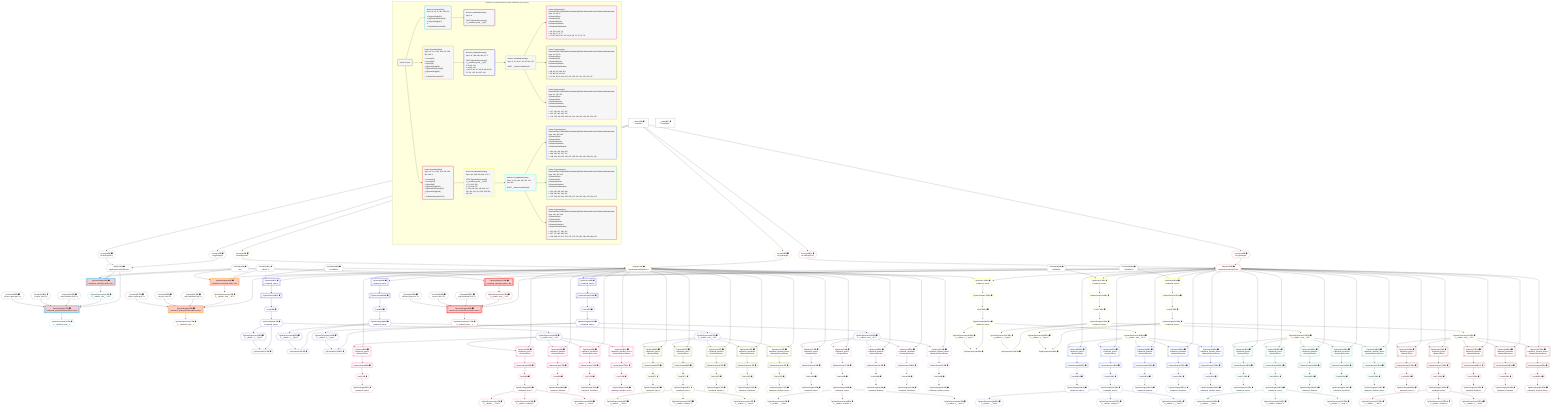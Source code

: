 %%{init: {'themeVariables': { 'fontSize': '12px'}}}%%
graph TD
    classDef path fill:#eee,stroke:#000,color:#000
    classDef plan fill:#fff,stroke-width:1px,color:#000
    classDef itemplan fill:#fff,stroke-width:2px,color:#000
    classDef unbatchedplan fill:#dff,stroke-width:1px,color:#000
    classDef sideeffectplan fill:#fcc,stroke-width:2px,color:#000
    classDef bucket fill:#f6f6f6,color:#000,stroke-width:2px,text-align:left


    %% plan dependencies
    Object15{{"Object[15∈0] ➊<br />ᐸ{pgSettings,withPgClient}ᐳ"}}:::plan
    Access13{{"Access[13∈0] ➊<br />ᐸ2.pgSettingsᐳ"}}:::plan
    Access14{{"Access[14∈0] ➊<br />ᐸ2.withPgClientᐳ"}}:::plan
    Access13 & Access14 --> Object15
    __Value2["__Value[2∈0] ➊<br />ᐸcontextᐳ"]:::plan
    __Value2 --> Access13
    __Value2 --> Access14
    __Value4["__Value[4∈0] ➊<br />ᐸrootValueᐳ"]:::plan
    Constant10{{"Constant[10∈0] ➊<br />ᐸ'POST'ᐳ"}}:::plan
    Constant11{{"Constant[11∈0] ➊<br />ᐸ2ᐳ"}}:::plan
    Constant292{{"Constant[292∈0] ➊<br />ᐸ'My Relational Post 1'ᐳ"}}:::plan
    Constant293{{"Constant[293∈0] ➊<br />ᐸ'A post, innit? 1'ᐳ"}}:::plan
    Constant294{{"Constant[294∈0] ➊<br />ᐸ'Such a great post. 1'ᐳ"}}:::plan
    Constant295{{"Constant[295∈0] ➊<br />ᐸ'My Relational Post 2'ᐳ"}}:::plan
    Constant296{{"Constant[296∈0] ➊<br />ᐸ'A post, innit? 2'ᐳ"}}:::plan
    Constant297{{"Constant[297∈0] ➊<br />ᐸ'Such a great post. 2'ᐳ"}}:::plan
    Constant298{{"Constant[298∈0] ➊<br />ᐸ1000000ᐳ"}}:::plan
    Constant299{{"Constant[299∈0] ➊<br />ᐸ1000001ᐳ"}}:::plan
    Constant300{{"Constant[300∈0] ➊<br />ᐸ1000002ᐳ"}}:::plan
    Constant301{{"Constant[301∈0] ➊<br />ᐸ'My Relational Post 3'ᐳ"}}:::plan
    Constant302{{"Constant[302∈0] ➊<br />ᐸ'A post, innit? 3'ᐳ"}}:::plan
    Constant303{{"Constant[303∈0] ➊<br />ᐸ'Such a great post. 3'ᐳ"}}:::plan
    PgInsertSingle17[["PgInsertSingle[17∈1] ➊<br />ᐸrelational_posts(id,title,description,note)ᐳ"]]:::sideeffectplan
    PgClassExpression16{{"PgClassExpression[16∈1] ➊<br />ᐸ__relation...ems__.”id”ᐳ"}}:::plan
    Object15 & PgClassExpression16 & Constant292 & Constant293 & Constant294 --> PgInsertSingle17
    PgInsertSingle12[["PgInsertSingle[12∈1] ➊<br />ᐸrelational_items(type,author_id)ᐳ"]]:::sideeffectplan
    Object15 & Constant10 & Constant11 --> PgInsertSingle12
    PgInsertSingle12 --> PgClassExpression16
    PgClassExpression21{{"PgClassExpression[21∈1] ➊<br />ᐸ__relational_posts__ᐳ"}}:::plan
    PgInsertSingle17 --> PgClassExpression21
    PgInsertSingle33[["PgInsertSingle[33∈3] ➊<br />ᐸrelational_posts(id,title,description,note)ᐳ"]]:::sideeffectplan
    Object31{{"Object[31∈3] ➊<br />ᐸ{pgSettings,withPgClient}ᐳ"}}:::plan
    PgClassExpression32{{"PgClassExpression[32∈3] ➊<br />ᐸ__relation...ems__.”id”ᐳ"}}:::plan
    Object31 & PgClassExpression32 & Constant295 & Constant296 & Constant297 --> PgInsertSingle33
    PgInsertSingle28[["PgInsertSingle[28∈3] ➊<br />ᐸrelational_items(type,author_id)ᐳ"]]:::sideeffectplan
    Object31 & Constant10 & Constant11 --> PgInsertSingle28
    Access29{{"Access[29∈3] ➊<br />ᐸ2.pgSettingsᐳ"}}:::plan
    Access30{{"Access[30∈3] ➊<br />ᐸ2.withPgClientᐳ"}}:::plan
    Access29 & Access30 --> Object31
    __Value2 --> Access29
    __Value2 --> Access30
    PgInsertSingle28 --> PgClassExpression32
    PgClassExpression37{{"PgClassExpression[37∈3] ➊<br />ᐸ__relational_posts__ᐳ"}}:::plan
    PgInsertSingle33 --> PgClassExpression37
    PgSelect39[["PgSelect[39∈4] ➊<br />ᐸrelational_itemsᐳ"]]:::plan
    Object31 & Constant298 --> PgSelect39
    PgPolymorphic47{{"PgPolymorphic[47∈4] ➊"}}:::plan
    PgSelectSingle45{{"PgSelectSingle[45∈4] ➊<br />ᐸrelational_itemsᐳ"}}:::plan
    PgClassExpression46{{"PgClassExpression[46∈4] ➊<br />ᐸ__relation...s__.”type”ᐳ"}}:::plan
    PgSelectSingle45 & PgClassExpression46 --> PgPolymorphic47
    PgSelect80[["PgSelect[80∈4] ➊<br />ᐸrelational_itemsᐳ"]]:::plan
    Object31 & Constant299 --> PgSelect80
    PgPolymorphic86{{"PgPolymorphic[86∈4] ➊"}}:::plan
    PgSelectSingle84{{"PgSelectSingle[84∈4] ➊<br />ᐸrelational_itemsᐳ"}}:::plan
    PgClassExpression85{{"PgClassExpression[85∈4] ➊<br />ᐸ__relation...s__.”type”ᐳ"}}:::plan
    PgSelectSingle84 & PgClassExpression85 --> PgPolymorphic86
    PgSelect119[["PgSelect[119∈4] ➊<br />ᐸrelational_itemsᐳ"]]:::plan
    Object31 & Constant300 --> PgSelect119
    PgPolymorphic125{{"PgPolymorphic[125∈4] ➊"}}:::plan
    PgSelectSingle123{{"PgSelectSingle[123∈4] ➊<br />ᐸrelational_itemsᐳ"}}:::plan
    PgClassExpression124{{"PgClassExpression[124∈4] ➊<br />ᐸ__relation...s__.”type”ᐳ"}}:::plan
    PgSelectSingle123 & PgClassExpression124 --> PgPolymorphic125
    First43{{"First[43∈4] ➊"}}:::plan
    PgSelectRows44[["PgSelectRows[44∈4] ➊"]]:::plan
    PgSelectRows44 --> First43
    PgSelect39 --> PgSelectRows44
    First43 --> PgSelectSingle45
    PgSelectSingle45 --> PgClassExpression46
    PgClassExpression48{{"PgClassExpression[48∈4] ➊<br />ᐸ__relation...ems__.”id”ᐳ"}}:::plan
    PgSelectSingle45 --> PgClassExpression48
    First82{{"First[82∈4] ➊"}}:::plan
    PgSelectRows83[["PgSelectRows[83∈4] ➊"]]:::plan
    PgSelectRows83 --> First82
    PgSelect80 --> PgSelectRows83
    First82 --> PgSelectSingle84
    PgSelectSingle84 --> PgClassExpression85
    PgClassExpression87{{"PgClassExpression[87∈4] ➊<br />ᐸ__relation...ems__.”id”ᐳ"}}:::plan
    PgSelectSingle84 --> PgClassExpression87
    First121{{"First[121∈4] ➊"}}:::plan
    PgSelectRows122[["PgSelectRows[122∈4] ➊"]]:::plan
    PgSelectRows122 --> First121
    PgSelect119 --> PgSelectRows122
    First121 --> PgSelectSingle123
    PgSelectSingle123 --> PgClassExpression124
    PgClassExpression126{{"PgClassExpression[126∈4] ➊<br />ᐸ__relation...ems__.”id”ᐳ"}}:::plan
    PgSelectSingle123 --> PgClassExpression126
    PgSelect49[["PgSelect[49∈6] ➊<br />ᐸrelational_topicsᐳ<br />ᐳRelationalTopic"]]:::plan
    Object31 & PgClassExpression48 --> PgSelect49
    PgSelect56[["PgSelect[56∈6] ➊<br />ᐸrelational_postsᐳ<br />ᐳRelationalPost"]]:::plan
    Object31 & PgClassExpression48 --> PgSelect56
    PgSelect64[["PgSelect[64∈6] ➊<br />ᐸrelational_dividersᐳ<br />ᐳRelationalDivider"]]:::plan
    Object31 & PgClassExpression48 --> PgSelect64
    PgSelect69[["PgSelect[69∈6] ➊<br />ᐸrelational_checklistsᐳ<br />ᐳRelationalChecklist"]]:::plan
    Object31 & PgClassExpression48 --> PgSelect69
    PgSelect74[["PgSelect[74∈6] ➊<br />ᐸrelational_checklist_itemsᐳ<br />ᐳRelationalChecklistItem"]]:::plan
    Object31 & PgClassExpression48 --> PgSelect74
    First53{{"First[53∈6] ➊"}}:::plan
    PgSelectRows54[["PgSelectRows[54∈6] ➊"]]:::plan
    PgSelectRows54 --> First53
    PgSelect49 --> PgSelectRows54
    PgSelectSingle55{{"PgSelectSingle[55∈6] ➊<br />ᐸrelational_topicsᐳ"}}:::plan
    First53 --> PgSelectSingle55
    First58{{"First[58∈6] ➊"}}:::plan
    PgSelectRows59[["PgSelectRows[59∈6] ➊"]]:::plan
    PgSelectRows59 --> First58
    PgSelect56 --> PgSelectRows59
    PgSelectSingle60{{"PgSelectSingle[60∈6] ➊<br />ᐸrelational_postsᐳ"}}:::plan
    First58 --> PgSelectSingle60
    PgClassExpression61{{"PgClassExpression[61∈6] ➊<br />ᐸ__relation...__.”title”ᐳ"}}:::plan
    PgSelectSingle60 --> PgClassExpression61
    PgClassExpression62{{"PgClassExpression[62∈6] ➊<br />ᐸ__relation...scription”ᐳ"}}:::plan
    PgSelectSingle60 --> PgClassExpression62
    PgClassExpression63{{"PgClassExpression[63∈6] ➊<br />ᐸ__relation...s__.”note”ᐳ"}}:::plan
    PgSelectSingle60 --> PgClassExpression63
    First66{{"First[66∈6] ➊"}}:::plan
    PgSelectRows67[["PgSelectRows[67∈6] ➊"]]:::plan
    PgSelectRows67 --> First66
    PgSelect64 --> PgSelectRows67
    PgSelectSingle68{{"PgSelectSingle[68∈6] ➊<br />ᐸrelational_dividersᐳ"}}:::plan
    First66 --> PgSelectSingle68
    First71{{"First[71∈6] ➊"}}:::plan
    PgSelectRows72[["PgSelectRows[72∈6] ➊"]]:::plan
    PgSelectRows72 --> First71
    PgSelect69 --> PgSelectRows72
    PgSelectSingle73{{"PgSelectSingle[73∈6] ➊<br />ᐸrelational_checklistsᐳ"}}:::plan
    First71 --> PgSelectSingle73
    First76{{"First[76∈6] ➊"}}:::plan
    PgSelectRows77[["PgSelectRows[77∈6] ➊"]]:::plan
    PgSelectRows77 --> First76
    PgSelect74 --> PgSelectRows77
    PgSelectSingle78{{"PgSelectSingle[78∈6] ➊<br />ᐸrelational_checklist_itemsᐳ"}}:::plan
    First76 --> PgSelectSingle78
    PgSelect88[["PgSelect[88∈7] ➊<br />ᐸrelational_topicsᐳ<br />ᐳRelationalTopic"]]:::plan
    Object31 & PgClassExpression87 --> PgSelect88
    PgSelect95[["PgSelect[95∈7] ➊<br />ᐸrelational_postsᐳ<br />ᐳRelationalPost"]]:::plan
    Object31 & PgClassExpression87 --> PgSelect95
    PgSelect103[["PgSelect[103∈7] ➊<br />ᐸrelational_dividersᐳ<br />ᐳRelationalDivider"]]:::plan
    Object31 & PgClassExpression87 --> PgSelect103
    PgSelect108[["PgSelect[108∈7] ➊<br />ᐸrelational_checklistsᐳ<br />ᐳRelationalChecklist"]]:::plan
    Object31 & PgClassExpression87 --> PgSelect108
    PgSelect113[["PgSelect[113∈7] ➊<br />ᐸrelational_checklist_itemsᐳ<br />ᐳRelationalChecklistItem"]]:::plan
    Object31 & PgClassExpression87 --> PgSelect113
    First92{{"First[92∈7] ➊"}}:::plan
    PgSelectRows93[["PgSelectRows[93∈7] ➊"]]:::plan
    PgSelectRows93 --> First92
    PgSelect88 --> PgSelectRows93
    PgSelectSingle94{{"PgSelectSingle[94∈7] ➊<br />ᐸrelational_topicsᐳ"}}:::plan
    First92 --> PgSelectSingle94
    First97{{"First[97∈7] ➊"}}:::plan
    PgSelectRows98[["PgSelectRows[98∈7] ➊"]]:::plan
    PgSelectRows98 --> First97
    PgSelect95 --> PgSelectRows98
    PgSelectSingle99{{"PgSelectSingle[99∈7] ➊<br />ᐸrelational_postsᐳ"}}:::plan
    First97 --> PgSelectSingle99
    PgClassExpression100{{"PgClassExpression[100∈7] ➊<br />ᐸ__relation...__.”title”ᐳ"}}:::plan
    PgSelectSingle99 --> PgClassExpression100
    PgClassExpression101{{"PgClassExpression[101∈7] ➊<br />ᐸ__relation...scription”ᐳ"}}:::plan
    PgSelectSingle99 --> PgClassExpression101
    PgClassExpression102{{"PgClassExpression[102∈7] ➊<br />ᐸ__relation...s__.”note”ᐳ"}}:::plan
    PgSelectSingle99 --> PgClassExpression102
    First105{{"First[105∈7] ➊"}}:::plan
    PgSelectRows106[["PgSelectRows[106∈7] ➊"]]:::plan
    PgSelectRows106 --> First105
    PgSelect103 --> PgSelectRows106
    PgSelectSingle107{{"PgSelectSingle[107∈7] ➊<br />ᐸrelational_dividersᐳ"}}:::plan
    First105 --> PgSelectSingle107
    First110{{"First[110∈7] ➊"}}:::plan
    PgSelectRows111[["PgSelectRows[111∈7] ➊"]]:::plan
    PgSelectRows111 --> First110
    PgSelect108 --> PgSelectRows111
    PgSelectSingle112{{"PgSelectSingle[112∈7] ➊<br />ᐸrelational_checklistsᐳ"}}:::plan
    First110 --> PgSelectSingle112
    First115{{"First[115∈7] ➊"}}:::plan
    PgSelectRows116[["PgSelectRows[116∈7] ➊"]]:::plan
    PgSelectRows116 --> First115
    PgSelect113 --> PgSelectRows116
    PgSelectSingle117{{"PgSelectSingle[117∈7] ➊<br />ᐸrelational_checklist_itemsᐳ"}}:::plan
    First115 --> PgSelectSingle117
    PgSelect127[["PgSelect[127∈8] ➊<br />ᐸrelational_topicsᐳ<br />ᐳRelationalTopic"]]:::plan
    Object31 & PgClassExpression126 --> PgSelect127
    PgSelect134[["PgSelect[134∈8] ➊<br />ᐸrelational_postsᐳ<br />ᐳRelationalPost"]]:::plan
    Object31 & PgClassExpression126 --> PgSelect134
    PgSelect142[["PgSelect[142∈8] ➊<br />ᐸrelational_dividersᐳ<br />ᐳRelationalDivider"]]:::plan
    Object31 & PgClassExpression126 --> PgSelect142
    PgSelect147[["PgSelect[147∈8] ➊<br />ᐸrelational_checklistsᐳ<br />ᐳRelationalChecklist"]]:::plan
    Object31 & PgClassExpression126 --> PgSelect147
    PgSelect152[["PgSelect[152∈8] ➊<br />ᐸrelational_checklist_itemsᐳ<br />ᐳRelationalChecklistItem"]]:::plan
    Object31 & PgClassExpression126 --> PgSelect152
    First131{{"First[131∈8] ➊"}}:::plan
    PgSelectRows132[["PgSelectRows[132∈8] ➊"]]:::plan
    PgSelectRows132 --> First131
    PgSelect127 --> PgSelectRows132
    PgSelectSingle133{{"PgSelectSingle[133∈8] ➊<br />ᐸrelational_topicsᐳ"}}:::plan
    First131 --> PgSelectSingle133
    First136{{"First[136∈8] ➊"}}:::plan
    PgSelectRows137[["PgSelectRows[137∈8] ➊"]]:::plan
    PgSelectRows137 --> First136
    PgSelect134 --> PgSelectRows137
    PgSelectSingle138{{"PgSelectSingle[138∈8] ➊<br />ᐸrelational_postsᐳ"}}:::plan
    First136 --> PgSelectSingle138
    PgClassExpression139{{"PgClassExpression[139∈8] ➊<br />ᐸ__relation...__.”title”ᐳ"}}:::plan
    PgSelectSingle138 --> PgClassExpression139
    PgClassExpression140{{"PgClassExpression[140∈8] ➊<br />ᐸ__relation...scription”ᐳ"}}:::plan
    PgSelectSingle138 --> PgClassExpression140
    PgClassExpression141{{"PgClassExpression[141∈8] ➊<br />ᐸ__relation...s__.”note”ᐳ"}}:::plan
    PgSelectSingle138 --> PgClassExpression141
    First144{{"First[144∈8] ➊"}}:::plan
    PgSelectRows145[["PgSelectRows[145∈8] ➊"]]:::plan
    PgSelectRows145 --> First144
    PgSelect142 --> PgSelectRows145
    PgSelectSingle146{{"PgSelectSingle[146∈8] ➊<br />ᐸrelational_dividersᐳ"}}:::plan
    First144 --> PgSelectSingle146
    First149{{"First[149∈8] ➊"}}:::plan
    PgSelectRows150[["PgSelectRows[150∈8] ➊"]]:::plan
    PgSelectRows150 --> First149
    PgSelect147 --> PgSelectRows150
    PgSelectSingle151{{"PgSelectSingle[151∈8] ➊<br />ᐸrelational_checklistsᐳ"}}:::plan
    First149 --> PgSelectSingle151
    First154{{"First[154∈8] ➊"}}:::plan
    PgSelectRows155[["PgSelectRows[155∈8] ➊"]]:::plan
    PgSelectRows155 --> First154
    PgSelect152 --> PgSelectRows155
    PgSelectSingle156{{"PgSelectSingle[156∈8] ➊<br />ᐸrelational_checklist_itemsᐳ"}}:::plan
    First154 --> PgSelectSingle156
    PgInsertSingle168[["PgInsertSingle[168∈9] ➊<br />ᐸrelational_posts(id,title,description,note)ᐳ"]]:::sideeffectplan
    Object166{{"Object[166∈9] ➊<br />ᐸ{pgSettings,withPgClient}ᐳ"}}:::plan
    PgClassExpression167{{"PgClassExpression[167∈9] ➊<br />ᐸ__relation...ems__.”id”ᐳ"}}:::plan
    Object166 & PgClassExpression167 & Constant301 & Constant302 & Constant303 --> PgInsertSingle168
    PgInsertSingle163[["PgInsertSingle[163∈9] ➊<br />ᐸrelational_items(type,author_id)ᐳ"]]:::sideeffectplan
    Object166 & Constant10 & Constant11 --> PgInsertSingle163
    Access164{{"Access[164∈9] ➊<br />ᐸ2.pgSettingsᐳ"}}:::plan
    Access165{{"Access[165∈9] ➊<br />ᐸ2.withPgClientᐳ"}}:::plan
    Access164 & Access165 --> Object166
    __Value2 --> Access164
    __Value2 --> Access165
    PgInsertSingle163 --> PgClassExpression167
    PgClassExpression172{{"PgClassExpression[172∈9] ➊<br />ᐸ__relational_posts__ᐳ"}}:::plan
    PgInsertSingle168 --> PgClassExpression172
    PgSelect174[["PgSelect[174∈10] ➊<br />ᐸrelational_itemsᐳ"]]:::plan
    Object166 & Constant298 --> PgSelect174
    PgPolymorphic182{{"PgPolymorphic[182∈10] ➊"}}:::plan
    PgSelectSingle180{{"PgSelectSingle[180∈10] ➊<br />ᐸrelational_itemsᐳ"}}:::plan
    PgClassExpression181{{"PgClassExpression[181∈10] ➊<br />ᐸ__relation...s__.”type”ᐳ"}}:::plan
    PgSelectSingle180 & PgClassExpression181 --> PgPolymorphic182
    PgSelect215[["PgSelect[215∈10] ➊<br />ᐸrelational_itemsᐳ"]]:::plan
    Object166 & Constant299 --> PgSelect215
    PgPolymorphic221{{"PgPolymorphic[221∈10] ➊"}}:::plan
    PgSelectSingle219{{"PgSelectSingle[219∈10] ➊<br />ᐸrelational_itemsᐳ"}}:::plan
    PgClassExpression220{{"PgClassExpression[220∈10] ➊<br />ᐸ__relation...s__.”type”ᐳ"}}:::plan
    PgSelectSingle219 & PgClassExpression220 --> PgPolymorphic221
    PgSelect254[["PgSelect[254∈10] ➊<br />ᐸrelational_itemsᐳ"]]:::plan
    Object166 & Constant300 --> PgSelect254
    PgPolymorphic260{{"PgPolymorphic[260∈10] ➊"}}:::plan
    PgSelectSingle258{{"PgSelectSingle[258∈10] ➊<br />ᐸrelational_itemsᐳ"}}:::plan
    PgClassExpression259{{"PgClassExpression[259∈10] ➊<br />ᐸ__relation...s__.”type”ᐳ"}}:::plan
    PgSelectSingle258 & PgClassExpression259 --> PgPolymorphic260
    First178{{"First[178∈10] ➊"}}:::plan
    PgSelectRows179[["PgSelectRows[179∈10] ➊"]]:::plan
    PgSelectRows179 --> First178
    PgSelect174 --> PgSelectRows179
    First178 --> PgSelectSingle180
    PgSelectSingle180 --> PgClassExpression181
    PgClassExpression183{{"PgClassExpression[183∈10] ➊<br />ᐸ__relation...ems__.”id”ᐳ"}}:::plan
    PgSelectSingle180 --> PgClassExpression183
    First217{{"First[217∈10] ➊"}}:::plan
    PgSelectRows218[["PgSelectRows[218∈10] ➊"]]:::plan
    PgSelectRows218 --> First217
    PgSelect215 --> PgSelectRows218
    First217 --> PgSelectSingle219
    PgSelectSingle219 --> PgClassExpression220
    PgClassExpression222{{"PgClassExpression[222∈10] ➊<br />ᐸ__relation...ems__.”id”ᐳ"}}:::plan
    PgSelectSingle219 --> PgClassExpression222
    First256{{"First[256∈10] ➊"}}:::plan
    PgSelectRows257[["PgSelectRows[257∈10] ➊"]]:::plan
    PgSelectRows257 --> First256
    PgSelect254 --> PgSelectRows257
    First256 --> PgSelectSingle258
    PgSelectSingle258 --> PgClassExpression259
    PgClassExpression261{{"PgClassExpression[261∈10] ➊<br />ᐸ__relation...ems__.”id”ᐳ"}}:::plan
    PgSelectSingle258 --> PgClassExpression261
    PgSelect184[["PgSelect[184∈12] ➊<br />ᐸrelational_topicsᐳ<br />ᐳRelationalTopic"]]:::plan
    Object166 & PgClassExpression183 --> PgSelect184
    PgSelect191[["PgSelect[191∈12] ➊<br />ᐸrelational_postsᐳ<br />ᐳRelationalPost"]]:::plan
    Object166 & PgClassExpression183 --> PgSelect191
    PgSelect199[["PgSelect[199∈12] ➊<br />ᐸrelational_dividersᐳ<br />ᐳRelationalDivider"]]:::plan
    Object166 & PgClassExpression183 --> PgSelect199
    PgSelect204[["PgSelect[204∈12] ➊<br />ᐸrelational_checklistsᐳ<br />ᐳRelationalChecklist"]]:::plan
    Object166 & PgClassExpression183 --> PgSelect204
    PgSelect209[["PgSelect[209∈12] ➊<br />ᐸrelational_checklist_itemsᐳ<br />ᐳRelationalChecklistItem"]]:::plan
    Object166 & PgClassExpression183 --> PgSelect209
    First188{{"First[188∈12] ➊"}}:::plan
    PgSelectRows189[["PgSelectRows[189∈12] ➊"]]:::plan
    PgSelectRows189 --> First188
    PgSelect184 --> PgSelectRows189
    PgSelectSingle190{{"PgSelectSingle[190∈12] ➊<br />ᐸrelational_topicsᐳ"}}:::plan
    First188 --> PgSelectSingle190
    First193{{"First[193∈12] ➊"}}:::plan
    PgSelectRows194[["PgSelectRows[194∈12] ➊"]]:::plan
    PgSelectRows194 --> First193
    PgSelect191 --> PgSelectRows194
    PgSelectSingle195{{"PgSelectSingle[195∈12] ➊<br />ᐸrelational_postsᐳ"}}:::plan
    First193 --> PgSelectSingle195
    PgClassExpression196{{"PgClassExpression[196∈12] ➊<br />ᐸ__relation...__.”title”ᐳ"}}:::plan
    PgSelectSingle195 --> PgClassExpression196
    PgClassExpression197{{"PgClassExpression[197∈12] ➊<br />ᐸ__relation...scription”ᐳ"}}:::plan
    PgSelectSingle195 --> PgClassExpression197
    PgClassExpression198{{"PgClassExpression[198∈12] ➊<br />ᐸ__relation...s__.”note”ᐳ"}}:::plan
    PgSelectSingle195 --> PgClassExpression198
    First201{{"First[201∈12] ➊"}}:::plan
    PgSelectRows202[["PgSelectRows[202∈12] ➊"]]:::plan
    PgSelectRows202 --> First201
    PgSelect199 --> PgSelectRows202
    PgSelectSingle203{{"PgSelectSingle[203∈12] ➊<br />ᐸrelational_dividersᐳ"}}:::plan
    First201 --> PgSelectSingle203
    First206{{"First[206∈12] ➊"}}:::plan
    PgSelectRows207[["PgSelectRows[207∈12] ➊"]]:::plan
    PgSelectRows207 --> First206
    PgSelect204 --> PgSelectRows207
    PgSelectSingle208{{"PgSelectSingle[208∈12] ➊<br />ᐸrelational_checklistsᐳ"}}:::plan
    First206 --> PgSelectSingle208
    First211{{"First[211∈12] ➊"}}:::plan
    PgSelectRows212[["PgSelectRows[212∈12] ➊"]]:::plan
    PgSelectRows212 --> First211
    PgSelect209 --> PgSelectRows212
    PgSelectSingle213{{"PgSelectSingle[213∈12] ➊<br />ᐸrelational_checklist_itemsᐳ"}}:::plan
    First211 --> PgSelectSingle213
    PgSelect223[["PgSelect[223∈13] ➊<br />ᐸrelational_topicsᐳ<br />ᐳRelationalTopic"]]:::plan
    Object166 & PgClassExpression222 --> PgSelect223
    PgSelect230[["PgSelect[230∈13] ➊<br />ᐸrelational_postsᐳ<br />ᐳRelationalPost"]]:::plan
    Object166 & PgClassExpression222 --> PgSelect230
    PgSelect238[["PgSelect[238∈13] ➊<br />ᐸrelational_dividersᐳ<br />ᐳRelationalDivider"]]:::plan
    Object166 & PgClassExpression222 --> PgSelect238
    PgSelect243[["PgSelect[243∈13] ➊<br />ᐸrelational_checklistsᐳ<br />ᐳRelationalChecklist"]]:::plan
    Object166 & PgClassExpression222 --> PgSelect243
    PgSelect248[["PgSelect[248∈13] ➊<br />ᐸrelational_checklist_itemsᐳ<br />ᐳRelationalChecklistItem"]]:::plan
    Object166 & PgClassExpression222 --> PgSelect248
    First227{{"First[227∈13] ➊"}}:::plan
    PgSelectRows228[["PgSelectRows[228∈13] ➊"]]:::plan
    PgSelectRows228 --> First227
    PgSelect223 --> PgSelectRows228
    PgSelectSingle229{{"PgSelectSingle[229∈13] ➊<br />ᐸrelational_topicsᐳ"}}:::plan
    First227 --> PgSelectSingle229
    First232{{"First[232∈13] ➊"}}:::plan
    PgSelectRows233[["PgSelectRows[233∈13] ➊"]]:::plan
    PgSelectRows233 --> First232
    PgSelect230 --> PgSelectRows233
    PgSelectSingle234{{"PgSelectSingle[234∈13] ➊<br />ᐸrelational_postsᐳ"}}:::plan
    First232 --> PgSelectSingle234
    PgClassExpression235{{"PgClassExpression[235∈13] ➊<br />ᐸ__relation...__.”title”ᐳ"}}:::plan
    PgSelectSingle234 --> PgClassExpression235
    PgClassExpression236{{"PgClassExpression[236∈13] ➊<br />ᐸ__relation...scription”ᐳ"}}:::plan
    PgSelectSingle234 --> PgClassExpression236
    PgClassExpression237{{"PgClassExpression[237∈13] ➊<br />ᐸ__relation...s__.”note”ᐳ"}}:::plan
    PgSelectSingle234 --> PgClassExpression237
    First240{{"First[240∈13] ➊"}}:::plan
    PgSelectRows241[["PgSelectRows[241∈13] ➊"]]:::plan
    PgSelectRows241 --> First240
    PgSelect238 --> PgSelectRows241
    PgSelectSingle242{{"PgSelectSingle[242∈13] ➊<br />ᐸrelational_dividersᐳ"}}:::plan
    First240 --> PgSelectSingle242
    First245{{"First[245∈13] ➊"}}:::plan
    PgSelectRows246[["PgSelectRows[246∈13] ➊"]]:::plan
    PgSelectRows246 --> First245
    PgSelect243 --> PgSelectRows246
    PgSelectSingle247{{"PgSelectSingle[247∈13] ➊<br />ᐸrelational_checklistsᐳ"}}:::plan
    First245 --> PgSelectSingle247
    First250{{"First[250∈13] ➊"}}:::plan
    PgSelectRows251[["PgSelectRows[251∈13] ➊"]]:::plan
    PgSelectRows251 --> First250
    PgSelect248 --> PgSelectRows251
    PgSelectSingle252{{"PgSelectSingle[252∈13] ➊<br />ᐸrelational_checklist_itemsᐳ"}}:::plan
    First250 --> PgSelectSingle252
    PgSelect262[["PgSelect[262∈14] ➊<br />ᐸrelational_topicsᐳ<br />ᐳRelationalTopic"]]:::plan
    Object166 & PgClassExpression261 --> PgSelect262
    PgSelect269[["PgSelect[269∈14] ➊<br />ᐸrelational_postsᐳ<br />ᐳRelationalPost"]]:::plan
    Object166 & PgClassExpression261 --> PgSelect269
    PgSelect277[["PgSelect[277∈14] ➊<br />ᐸrelational_dividersᐳ<br />ᐳRelationalDivider"]]:::plan
    Object166 & PgClassExpression261 --> PgSelect277
    PgSelect282[["PgSelect[282∈14] ➊<br />ᐸrelational_checklistsᐳ<br />ᐳRelationalChecklist"]]:::plan
    Object166 & PgClassExpression261 --> PgSelect282
    PgSelect287[["PgSelect[287∈14] ➊<br />ᐸrelational_checklist_itemsᐳ<br />ᐳRelationalChecklistItem"]]:::plan
    Object166 & PgClassExpression261 --> PgSelect287
    First266{{"First[266∈14] ➊"}}:::plan
    PgSelectRows267[["PgSelectRows[267∈14] ➊"]]:::plan
    PgSelectRows267 --> First266
    PgSelect262 --> PgSelectRows267
    PgSelectSingle268{{"PgSelectSingle[268∈14] ➊<br />ᐸrelational_topicsᐳ"}}:::plan
    First266 --> PgSelectSingle268
    First271{{"First[271∈14] ➊"}}:::plan
    PgSelectRows272[["PgSelectRows[272∈14] ➊"]]:::plan
    PgSelectRows272 --> First271
    PgSelect269 --> PgSelectRows272
    PgSelectSingle273{{"PgSelectSingle[273∈14] ➊<br />ᐸrelational_postsᐳ"}}:::plan
    First271 --> PgSelectSingle273
    PgClassExpression274{{"PgClassExpression[274∈14] ➊<br />ᐸ__relation...__.”title”ᐳ"}}:::plan
    PgSelectSingle273 --> PgClassExpression274
    PgClassExpression275{{"PgClassExpression[275∈14] ➊<br />ᐸ__relation...scription”ᐳ"}}:::plan
    PgSelectSingle273 --> PgClassExpression275
    PgClassExpression276{{"PgClassExpression[276∈14] ➊<br />ᐸ__relation...s__.”note”ᐳ"}}:::plan
    PgSelectSingle273 --> PgClassExpression276
    First279{{"First[279∈14] ➊"}}:::plan
    PgSelectRows280[["PgSelectRows[280∈14] ➊"]]:::plan
    PgSelectRows280 --> First279
    PgSelect277 --> PgSelectRows280
    PgSelectSingle281{{"PgSelectSingle[281∈14] ➊<br />ᐸrelational_dividersᐳ"}}:::plan
    First279 --> PgSelectSingle281
    First284{{"First[284∈14] ➊"}}:::plan
    PgSelectRows285[["PgSelectRows[285∈14] ➊"]]:::plan
    PgSelectRows285 --> First284
    PgSelect282 --> PgSelectRows285
    PgSelectSingle286{{"PgSelectSingle[286∈14] ➊<br />ᐸrelational_checklistsᐳ"}}:::plan
    First284 --> PgSelectSingle286
    First289{{"First[289∈14] ➊"}}:::plan
    PgSelectRows290[["PgSelectRows[290∈14] ➊"]]:::plan
    PgSelectRows290 --> First289
    PgSelect287 --> PgSelectRows290
    PgSelectSingle291{{"PgSelectSingle[291∈14] ➊<br />ᐸrelational_checklist_itemsᐳ"}}:::plan
    First289 --> PgSelectSingle291

    %% define steps

    subgraph "Buckets for mutations/basics/create-relational-post-no-query"
    Bucket0("Bucket 0 (root)"):::bucket
    classDef bucket0 stroke:#696969
    class Bucket0,__Value2,__Value4,Constant10,Constant11,Access13,Access14,Object15,Constant292,Constant293,Constant294,Constant295,Constant296,Constant297,Constant298,Constant299,Constant300,Constant301,Constant302,Constant303 bucket0
    Bucket1("Bucket 1 (mutationField)<br />Deps: 15, 10, 11, 292, 293, 294<br /><br />1: PgInsertSingle[12]<br />2: PgClassExpression[16]<br />3: PgInsertSingle[17]<br />4: <br />ᐳ: PgClassExpression[21]"):::bucket
    classDef bucket1 stroke:#00bfff
    class Bucket1,PgInsertSingle12,PgClassExpression16,PgInsertSingle17,PgClassExpression21 bucket1
    Bucket2("Bucket 2 (nullableBoundary)<br />Deps: 21<br /><br />ROOT PgClassExpression{1}ᐸ__relational_posts__ᐳ[21]"):::bucket
    classDef bucket2 stroke:#7f007f
    class Bucket2 bucket2
    Bucket3("Bucket 3 (mutationField)<br />Deps: 10, 11, 2, 295, 296, 297, 298, 299, 300, 4<br /><br />1: Access[29]<br />2: Access[30]<br />3: Object[31]<br />4: PgInsertSingle[28]<br />5: PgClassExpression[32]<br />6: PgInsertSingle[33]<br />7: <br />ᐳ: PgClassExpression[37]"):::bucket
    classDef bucket3 stroke:#ffa500
    class Bucket3,PgInsertSingle28,Access29,Access30,Object31,PgClassExpression32,PgInsertSingle33,PgClassExpression37 bucket3
    Bucket4("Bucket 4 (nullableBoundary)<br />Deps: 31, 298, 299, 300, 37, 4<br /><br />ROOT PgClassExpression{3}ᐸ__relational_posts__ᐳ[37]<br />1: 39, 80, 119<br />2: 44, 83, 122<br />ᐳ: 43, 45, 46, 47, 48, 82, 84, 85, 86, 87, 121, 123, 124, 125, 126"):::bucket
    classDef bucket4 stroke:#0000ff
    class Bucket4,PgSelect39,First43,PgSelectRows44,PgSelectSingle45,PgClassExpression46,PgPolymorphic47,PgClassExpression48,PgSelect80,First82,PgSelectRows83,PgSelectSingle84,PgClassExpression85,PgPolymorphic86,PgClassExpression87,PgSelect119,First121,PgSelectRows122,PgSelectSingle123,PgClassExpression124,PgPolymorphic125,PgClassExpression126 bucket4
    Bucket5("Bucket 5 (nullableBoundary)<br />Deps: 4, 31, 48, 47, 87, 86, 126, 125<br /><br />ROOT __ValueᐸrootValueᐳ[4]"):::bucket
    classDef bucket5 stroke:#7fff00
    class Bucket5 bucket5
    Bucket6("Bucket 6 (polymorphic)<br />RelationalTopic,RelationalPost,RelationalDivider,RelationalChecklist,RelationalChecklistItem<br />Deps: 31, 48, 47<br />ᐳRelationalTopic<br />ᐳRelationalPost<br />ᐳRelationalDivider<br />ᐳRelationalChecklist<br />ᐳRelationalChecklistItem<br /><br />1: 49, 56, 64, 69, 74<br />2: 54, 59, 67, 72, 77<br />ᐳ: 53, 55, 58, 60, 61, 62, 63, 66, 68, 71, 73, 76, 78"):::bucket
    classDef bucket6 stroke:#ff1493
    class Bucket6,PgSelect49,First53,PgSelectRows54,PgSelectSingle55,PgSelect56,First58,PgSelectRows59,PgSelectSingle60,PgClassExpression61,PgClassExpression62,PgClassExpression63,PgSelect64,First66,PgSelectRows67,PgSelectSingle68,PgSelect69,First71,PgSelectRows72,PgSelectSingle73,PgSelect74,First76,PgSelectRows77,PgSelectSingle78 bucket6
    Bucket7("Bucket 7 (polymorphic)<br />RelationalTopic,RelationalPost,RelationalDivider,RelationalChecklist,RelationalChecklistItem<br />Deps: 31, 87, 86<br />ᐳRelationalTopic<br />ᐳRelationalPost<br />ᐳRelationalDivider<br />ᐳRelationalChecklist<br />ᐳRelationalChecklistItem<br /><br />1: 88, 95, 103, 108, 113<br />2: 93, 98, 106, 111, 116<br />ᐳ: 92, 94, 97, 99, 100, 101, 102, 105, 107, 110, 112, 115, 117"):::bucket
    classDef bucket7 stroke:#808000
    class Bucket7,PgSelect88,First92,PgSelectRows93,PgSelectSingle94,PgSelect95,First97,PgSelectRows98,PgSelectSingle99,PgClassExpression100,PgClassExpression101,PgClassExpression102,PgSelect103,First105,PgSelectRows106,PgSelectSingle107,PgSelect108,First110,PgSelectRows111,PgSelectSingle112,PgSelect113,First115,PgSelectRows116,PgSelectSingle117 bucket7
    Bucket8("Bucket 8 (polymorphic)<br />RelationalTopic,RelationalPost,RelationalDivider,RelationalChecklist,RelationalChecklistItem<br />Deps: 31, 126, 125<br />ᐳRelationalTopic<br />ᐳRelationalPost<br />ᐳRelationalDivider<br />ᐳRelationalChecklist<br />ᐳRelationalChecklistItem<br /><br />1: 127, 134, 142, 147, 152<br />2: 132, 137, 145, 150, 155<br />ᐳ: 131, 133, 136, 138, 139, 140, 141, 144, 146, 149, 151, 154, 156"):::bucket
    classDef bucket8 stroke:#dda0dd
    class Bucket8,PgSelect127,First131,PgSelectRows132,PgSelectSingle133,PgSelect134,First136,PgSelectRows137,PgSelectSingle138,PgClassExpression139,PgClassExpression140,PgClassExpression141,PgSelect142,First144,PgSelectRows145,PgSelectSingle146,PgSelect147,First149,PgSelectRows150,PgSelectSingle151,PgSelect152,First154,PgSelectRows155,PgSelectSingle156 bucket8
    Bucket9("Bucket 9 (mutationField)<br />Deps: 10, 11, 2, 301, 302, 303, 298, 299, 300, 4<br /><br />1: Access[164]<br />2: Access[165]<br />3: Object[166]<br />4: PgInsertSingle[163]<br />5: PgClassExpression[167]<br />6: PgInsertSingle[168]<br />7: <br />ᐳ: PgClassExpression[172]"):::bucket
    classDef bucket9 stroke:#ff0000
    class Bucket9,PgInsertSingle163,Access164,Access165,Object166,PgClassExpression167,PgInsertSingle168,PgClassExpression172 bucket9
    Bucket10("Bucket 10 (nullableBoundary)<br />Deps: 166, 298, 299, 300, 172, 4<br /><br />ROOT PgClassExpression{9}ᐸ__relational_posts__ᐳ[172]<br />1: 174, 215, 254<br />2: 179, 218, 257<br />ᐳ: 178, 180, 181, 182, 183, 217, 219, 220, 221, 222, 256, 258, 259, 260, 261"):::bucket
    classDef bucket10 stroke:#ffff00
    class Bucket10,PgSelect174,First178,PgSelectRows179,PgSelectSingle180,PgClassExpression181,PgPolymorphic182,PgClassExpression183,PgSelect215,First217,PgSelectRows218,PgSelectSingle219,PgClassExpression220,PgPolymorphic221,PgClassExpression222,PgSelect254,First256,PgSelectRows257,PgSelectSingle258,PgClassExpression259,PgPolymorphic260,PgClassExpression261 bucket10
    Bucket11("Bucket 11 (nullableBoundary)<br />Deps: 4, 166, 183, 182, 222, 221, 261, 260<br /><br />ROOT __ValueᐸrootValueᐳ[4]"):::bucket
    classDef bucket11 stroke:#00ffff
    class Bucket11 bucket11
    Bucket12("Bucket 12 (polymorphic)<br />RelationalTopic,RelationalPost,RelationalDivider,RelationalChecklist,RelationalChecklistItem<br />Deps: 166, 183, 182<br />ᐳRelationalTopic<br />ᐳRelationalPost<br />ᐳRelationalDivider<br />ᐳRelationalChecklist<br />ᐳRelationalChecklistItem<br /><br />1: 184, 191, 199, 204, 209<br />2: 189, 194, 202, 207, 212<br />ᐳ: 188, 190, 193, 195, 196, 197, 198, 201, 203, 206, 208, 211, 213"):::bucket
    classDef bucket12 stroke:#4169e1
    class Bucket12,PgSelect184,First188,PgSelectRows189,PgSelectSingle190,PgSelect191,First193,PgSelectRows194,PgSelectSingle195,PgClassExpression196,PgClassExpression197,PgClassExpression198,PgSelect199,First201,PgSelectRows202,PgSelectSingle203,PgSelect204,First206,PgSelectRows207,PgSelectSingle208,PgSelect209,First211,PgSelectRows212,PgSelectSingle213 bucket12
    Bucket13("Bucket 13 (polymorphic)<br />RelationalTopic,RelationalPost,RelationalDivider,RelationalChecklist,RelationalChecklistItem<br />Deps: 166, 222, 221<br />ᐳRelationalTopic<br />ᐳRelationalPost<br />ᐳRelationalDivider<br />ᐳRelationalChecklist<br />ᐳRelationalChecklistItem<br /><br />1: 223, 230, 238, 243, 248<br />2: 228, 233, 241, 246, 251<br />ᐳ: 227, 229, 232, 234, 235, 236, 237, 240, 242, 245, 247, 250, 252"):::bucket
    classDef bucket13 stroke:#3cb371
    class Bucket13,PgSelect223,First227,PgSelectRows228,PgSelectSingle229,PgSelect230,First232,PgSelectRows233,PgSelectSingle234,PgClassExpression235,PgClassExpression236,PgClassExpression237,PgSelect238,First240,PgSelectRows241,PgSelectSingle242,PgSelect243,First245,PgSelectRows246,PgSelectSingle247,PgSelect248,First250,PgSelectRows251,PgSelectSingle252 bucket13
    Bucket14("Bucket 14 (polymorphic)<br />RelationalTopic,RelationalPost,RelationalDivider,RelationalChecklist,RelationalChecklistItem<br />Deps: 166, 261, 260<br />ᐳRelationalTopic<br />ᐳRelationalPost<br />ᐳRelationalDivider<br />ᐳRelationalChecklist<br />ᐳRelationalChecklistItem<br /><br />1: 262, 269, 277, 282, 287<br />2: 267, 272, 280, 285, 290<br />ᐳ: 266, 268, 271, 273, 274, 275, 276, 279, 281, 284, 286, 289, 291"):::bucket
    classDef bucket14 stroke:#a52a2a
    class Bucket14,PgSelect262,First266,PgSelectRows267,PgSelectSingle268,PgSelect269,First271,PgSelectRows272,PgSelectSingle273,PgClassExpression274,PgClassExpression275,PgClassExpression276,PgSelect277,First279,PgSelectRows280,PgSelectSingle281,PgSelect282,First284,PgSelectRows285,PgSelectSingle286,PgSelect287,First289,PgSelectRows290,PgSelectSingle291 bucket14
    Bucket0 --> Bucket1 & Bucket3 & Bucket9
    Bucket1 --> Bucket2
    Bucket3 --> Bucket4
    Bucket4 --> Bucket5
    Bucket5 --> Bucket6 & Bucket7 & Bucket8
    Bucket9 --> Bucket10
    Bucket10 --> Bucket11
    Bucket11 --> Bucket12 & Bucket13 & Bucket14
    end